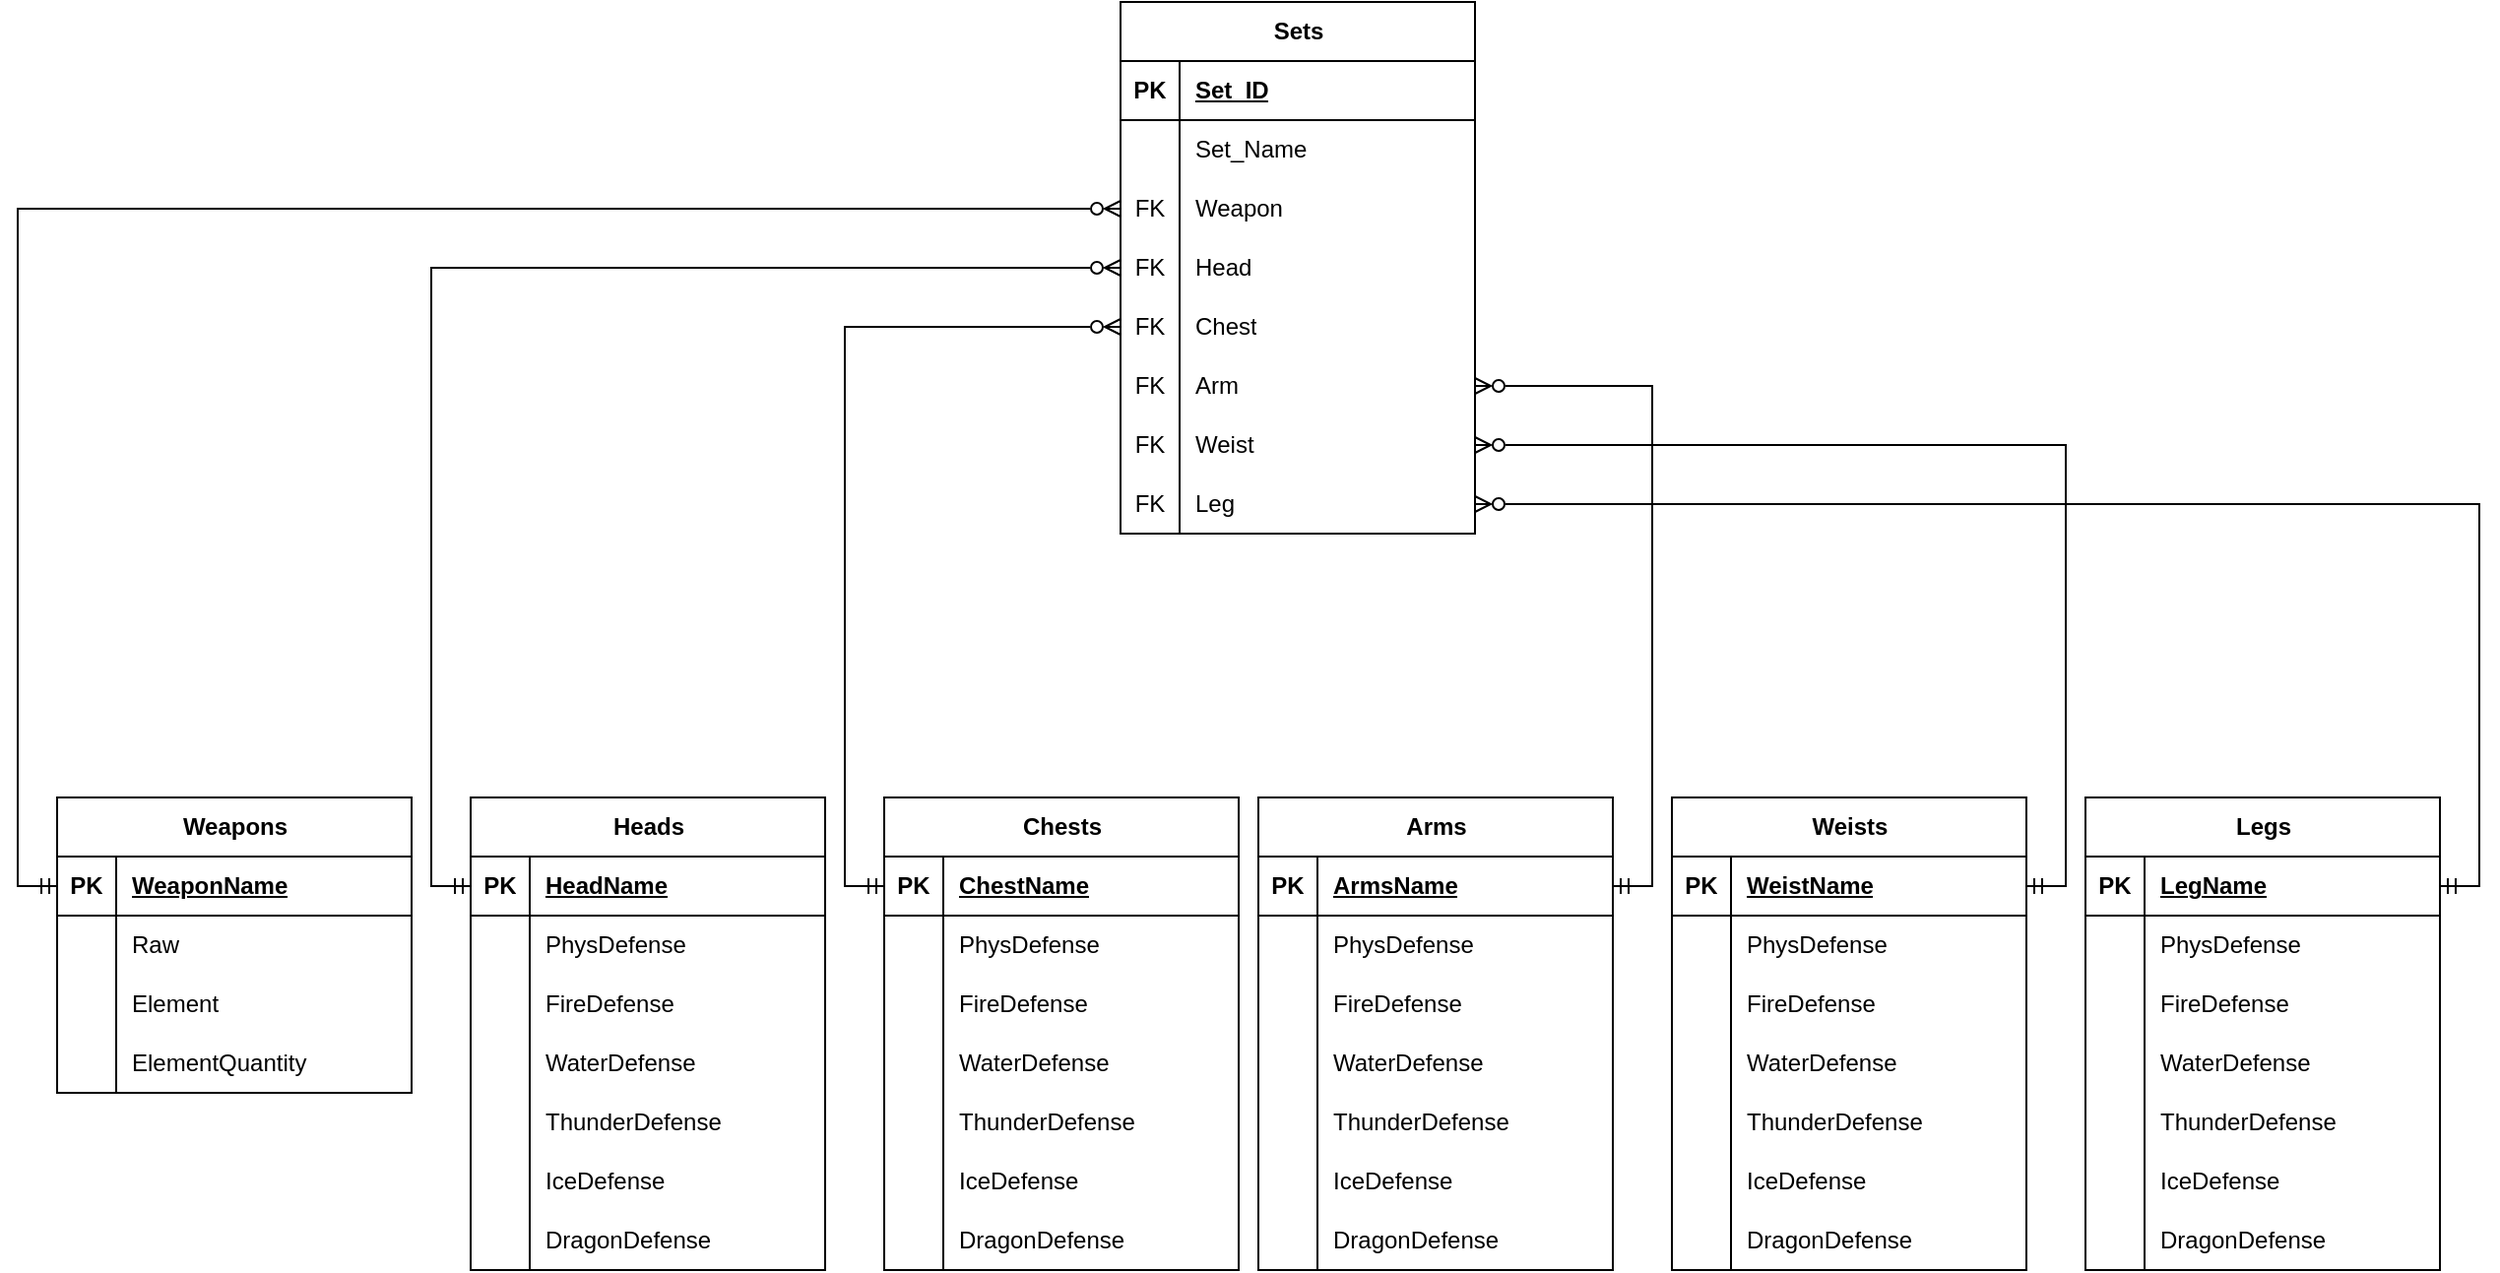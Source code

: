 <mxfile version="27.1.1">
  <diagram name="Página-1" id="Ag3w8g2IN0sWO4BhLz8_">
    <mxGraphModel dx="2328" dy="794" grid="1" gridSize="10" guides="1" tooltips="1" connect="1" arrows="1" fold="1" page="1" pageScale="1" pageWidth="827" pageHeight="1169" math="0" shadow="0">
      <root>
        <mxCell id="0" />
        <mxCell id="1" parent="0" />
        <mxCell id="yzvooOoJITdX7GZfItv4-18" value="&lt;div&gt;Sets&lt;/div&gt;" style="shape=table;startSize=30;container=1;collapsible=1;childLayout=tableLayout;fixedRows=1;rowLines=0;fontStyle=1;align=center;resizeLast=1;html=1;" parent="1" vertex="1">
          <mxGeometry x="-90" y="30" width="180" height="270" as="geometry">
            <mxRectangle x="-20" y="40" width="60" height="30" as="alternateBounds" />
          </mxGeometry>
        </mxCell>
        <mxCell id="yzvooOoJITdX7GZfItv4-19" value="" style="shape=tableRow;horizontal=0;startSize=0;swimlaneHead=0;swimlaneBody=0;fillColor=none;collapsible=0;dropTarget=0;points=[[0,0.5],[1,0.5]];portConstraint=eastwest;top=0;left=0;right=0;bottom=1;" parent="yzvooOoJITdX7GZfItv4-18" vertex="1">
          <mxGeometry y="30" width="180" height="30" as="geometry" />
        </mxCell>
        <mxCell id="yzvooOoJITdX7GZfItv4-20" value="PK" style="shape=partialRectangle;connectable=0;fillColor=none;top=0;left=0;bottom=0;right=0;fontStyle=1;overflow=hidden;whiteSpace=wrap;html=1;" parent="yzvooOoJITdX7GZfItv4-19" vertex="1">
          <mxGeometry width="30" height="30" as="geometry">
            <mxRectangle width="30" height="30" as="alternateBounds" />
          </mxGeometry>
        </mxCell>
        <mxCell id="yzvooOoJITdX7GZfItv4-21" value="Set_ID" style="shape=partialRectangle;connectable=0;fillColor=none;top=0;left=0;bottom=0;right=0;align=left;spacingLeft=6;fontStyle=5;overflow=hidden;whiteSpace=wrap;html=1;" parent="yzvooOoJITdX7GZfItv4-19" vertex="1">
          <mxGeometry x="30" width="150" height="30" as="geometry">
            <mxRectangle width="150" height="30" as="alternateBounds" />
          </mxGeometry>
        </mxCell>
        <mxCell id="yzvooOoJITdX7GZfItv4-22" value="" style="shape=tableRow;horizontal=0;startSize=0;swimlaneHead=0;swimlaneBody=0;fillColor=none;collapsible=0;dropTarget=0;points=[[0,0.5],[1,0.5]];portConstraint=eastwest;top=0;left=0;right=0;bottom=0;" parent="yzvooOoJITdX7GZfItv4-18" vertex="1">
          <mxGeometry y="60" width="180" height="30" as="geometry" />
        </mxCell>
        <mxCell id="yzvooOoJITdX7GZfItv4-23" value="" style="shape=partialRectangle;connectable=0;fillColor=none;top=0;left=0;bottom=0;right=0;editable=1;overflow=hidden;whiteSpace=wrap;html=1;" parent="yzvooOoJITdX7GZfItv4-22" vertex="1">
          <mxGeometry width="30" height="30" as="geometry">
            <mxRectangle width="30" height="30" as="alternateBounds" />
          </mxGeometry>
        </mxCell>
        <mxCell id="yzvooOoJITdX7GZfItv4-24" value="Set_Name" style="shape=partialRectangle;connectable=0;fillColor=none;top=0;left=0;bottom=0;right=0;align=left;spacingLeft=6;overflow=hidden;whiteSpace=wrap;html=1;" parent="yzvooOoJITdX7GZfItv4-22" vertex="1">
          <mxGeometry x="30" width="150" height="30" as="geometry">
            <mxRectangle width="150" height="30" as="alternateBounds" />
          </mxGeometry>
        </mxCell>
        <mxCell id="yzvooOoJITdX7GZfItv4-25" value="" style="shape=tableRow;horizontal=0;startSize=0;swimlaneHead=0;swimlaneBody=0;fillColor=none;collapsible=0;dropTarget=0;points=[[0,0.5],[1,0.5]];portConstraint=eastwest;top=0;left=0;right=0;bottom=0;" parent="yzvooOoJITdX7GZfItv4-18" vertex="1">
          <mxGeometry y="90" width="180" height="30" as="geometry" />
        </mxCell>
        <mxCell id="yzvooOoJITdX7GZfItv4-26" value="FK" style="shape=partialRectangle;connectable=0;fillColor=none;top=0;left=0;bottom=0;right=0;editable=1;overflow=hidden;whiteSpace=wrap;html=1;" parent="yzvooOoJITdX7GZfItv4-25" vertex="1">
          <mxGeometry width="30" height="30" as="geometry">
            <mxRectangle width="30" height="30" as="alternateBounds" />
          </mxGeometry>
        </mxCell>
        <mxCell id="yzvooOoJITdX7GZfItv4-27" value="Weapon" style="shape=partialRectangle;connectable=0;fillColor=none;top=0;left=0;bottom=0;right=0;align=left;spacingLeft=6;overflow=hidden;whiteSpace=wrap;html=1;" parent="yzvooOoJITdX7GZfItv4-25" vertex="1">
          <mxGeometry x="30" width="150" height="30" as="geometry">
            <mxRectangle width="150" height="30" as="alternateBounds" />
          </mxGeometry>
        </mxCell>
        <mxCell id="yzvooOoJITdX7GZfItv4-52" style="shape=tableRow;horizontal=0;startSize=0;swimlaneHead=0;swimlaneBody=0;fillColor=none;collapsible=0;dropTarget=0;points=[[0,0.5],[1,0.5]];portConstraint=eastwest;top=0;left=0;right=0;bottom=0;" parent="yzvooOoJITdX7GZfItv4-18" vertex="1">
          <mxGeometry y="120" width="180" height="30" as="geometry" />
        </mxCell>
        <mxCell id="yzvooOoJITdX7GZfItv4-53" value="FK" style="shape=partialRectangle;connectable=0;fillColor=none;top=0;left=0;bottom=0;right=0;editable=1;overflow=hidden;whiteSpace=wrap;html=1;" parent="yzvooOoJITdX7GZfItv4-52" vertex="1">
          <mxGeometry width="30" height="30" as="geometry">
            <mxRectangle width="30" height="30" as="alternateBounds" />
          </mxGeometry>
        </mxCell>
        <mxCell id="yzvooOoJITdX7GZfItv4-54" value="Head" style="shape=partialRectangle;connectable=0;fillColor=none;top=0;left=0;bottom=0;right=0;align=left;spacingLeft=6;overflow=hidden;whiteSpace=wrap;html=1;" parent="yzvooOoJITdX7GZfItv4-52" vertex="1">
          <mxGeometry x="30" width="150" height="30" as="geometry">
            <mxRectangle width="150" height="30" as="alternateBounds" />
          </mxGeometry>
        </mxCell>
        <mxCell id="yzvooOoJITdX7GZfItv4-49" style="shape=tableRow;horizontal=0;startSize=0;swimlaneHead=0;swimlaneBody=0;fillColor=none;collapsible=0;dropTarget=0;points=[[0,0.5],[1,0.5]];portConstraint=eastwest;top=0;left=0;right=0;bottom=0;" parent="yzvooOoJITdX7GZfItv4-18" vertex="1">
          <mxGeometry y="150" width="180" height="30" as="geometry" />
        </mxCell>
        <mxCell id="yzvooOoJITdX7GZfItv4-50" value="FK" style="shape=partialRectangle;connectable=0;fillColor=none;top=0;left=0;bottom=0;right=0;editable=1;overflow=hidden;whiteSpace=wrap;html=1;" parent="yzvooOoJITdX7GZfItv4-49" vertex="1">
          <mxGeometry width="30" height="30" as="geometry">
            <mxRectangle width="30" height="30" as="alternateBounds" />
          </mxGeometry>
        </mxCell>
        <mxCell id="yzvooOoJITdX7GZfItv4-51" value="Chest" style="shape=partialRectangle;connectable=0;fillColor=none;top=0;left=0;bottom=0;right=0;align=left;spacingLeft=6;overflow=hidden;whiteSpace=wrap;html=1;" parent="yzvooOoJITdX7GZfItv4-49" vertex="1">
          <mxGeometry x="30" width="150" height="30" as="geometry">
            <mxRectangle width="150" height="30" as="alternateBounds" />
          </mxGeometry>
        </mxCell>
        <mxCell id="yzvooOoJITdX7GZfItv4-46" style="shape=tableRow;horizontal=0;startSize=0;swimlaneHead=0;swimlaneBody=0;fillColor=none;collapsible=0;dropTarget=0;points=[[0,0.5],[1,0.5]];portConstraint=eastwest;top=0;left=0;right=0;bottom=0;" parent="yzvooOoJITdX7GZfItv4-18" vertex="1">
          <mxGeometry y="180" width="180" height="30" as="geometry" />
        </mxCell>
        <mxCell id="yzvooOoJITdX7GZfItv4-47" value="FK" style="shape=partialRectangle;connectable=0;fillColor=none;top=0;left=0;bottom=0;right=0;editable=1;overflow=hidden;whiteSpace=wrap;html=1;" parent="yzvooOoJITdX7GZfItv4-46" vertex="1">
          <mxGeometry width="30" height="30" as="geometry">
            <mxRectangle width="30" height="30" as="alternateBounds" />
          </mxGeometry>
        </mxCell>
        <mxCell id="yzvooOoJITdX7GZfItv4-48" value="Arm" style="shape=partialRectangle;connectable=0;fillColor=none;top=0;left=0;bottom=0;right=0;align=left;spacingLeft=6;overflow=hidden;whiteSpace=wrap;html=1;" parent="yzvooOoJITdX7GZfItv4-46" vertex="1">
          <mxGeometry x="30" width="150" height="30" as="geometry">
            <mxRectangle width="150" height="30" as="alternateBounds" />
          </mxGeometry>
        </mxCell>
        <mxCell id="yzvooOoJITdX7GZfItv4-43" style="shape=tableRow;horizontal=0;startSize=0;swimlaneHead=0;swimlaneBody=0;fillColor=none;collapsible=0;dropTarget=0;points=[[0,0.5],[1,0.5]];portConstraint=eastwest;top=0;left=0;right=0;bottom=0;" parent="yzvooOoJITdX7GZfItv4-18" vertex="1">
          <mxGeometry y="210" width="180" height="30" as="geometry" />
        </mxCell>
        <mxCell id="yzvooOoJITdX7GZfItv4-44" value="FK" style="shape=partialRectangle;connectable=0;fillColor=none;top=0;left=0;bottom=0;right=0;editable=1;overflow=hidden;whiteSpace=wrap;html=1;" parent="yzvooOoJITdX7GZfItv4-43" vertex="1">
          <mxGeometry width="30" height="30" as="geometry">
            <mxRectangle width="30" height="30" as="alternateBounds" />
          </mxGeometry>
        </mxCell>
        <mxCell id="yzvooOoJITdX7GZfItv4-45" value="Weist" style="shape=partialRectangle;connectable=0;fillColor=none;top=0;left=0;bottom=0;right=0;align=left;spacingLeft=6;overflow=hidden;whiteSpace=wrap;html=1;" parent="yzvooOoJITdX7GZfItv4-43" vertex="1">
          <mxGeometry x="30" width="150" height="30" as="geometry">
            <mxRectangle width="150" height="30" as="alternateBounds" />
          </mxGeometry>
        </mxCell>
        <mxCell id="yzvooOoJITdX7GZfItv4-28" value="" style="shape=tableRow;horizontal=0;startSize=0;swimlaneHead=0;swimlaneBody=0;fillColor=none;collapsible=0;dropTarget=0;points=[[0,0.5],[1,0.5]];portConstraint=eastwest;top=0;left=0;right=0;bottom=0;" parent="yzvooOoJITdX7GZfItv4-18" vertex="1">
          <mxGeometry y="240" width="180" height="30" as="geometry" />
        </mxCell>
        <mxCell id="yzvooOoJITdX7GZfItv4-29" value="FK" style="shape=partialRectangle;connectable=0;fillColor=none;top=0;left=0;bottom=0;right=0;editable=1;overflow=hidden;whiteSpace=wrap;html=1;" parent="yzvooOoJITdX7GZfItv4-28" vertex="1">
          <mxGeometry width="30" height="30" as="geometry">
            <mxRectangle width="30" height="30" as="alternateBounds" />
          </mxGeometry>
        </mxCell>
        <mxCell id="yzvooOoJITdX7GZfItv4-30" value="Leg" style="shape=partialRectangle;connectable=0;fillColor=none;top=0;left=0;bottom=0;right=0;align=left;spacingLeft=6;overflow=hidden;whiteSpace=wrap;html=1;" parent="yzvooOoJITdX7GZfItv4-28" vertex="1">
          <mxGeometry x="30" width="150" height="30" as="geometry">
            <mxRectangle width="150" height="30" as="alternateBounds" />
          </mxGeometry>
        </mxCell>
        <mxCell id="yzvooOoJITdX7GZfItv4-76" value="Weapons" style="shape=table;startSize=30;container=1;collapsible=1;childLayout=tableLayout;fixedRows=1;rowLines=0;fontStyle=1;align=center;resizeLast=1;html=1;" parent="1" vertex="1">
          <mxGeometry x="-630" y="434" width="180" height="150" as="geometry" />
        </mxCell>
        <mxCell id="yzvooOoJITdX7GZfItv4-77" value="" style="shape=tableRow;horizontal=0;startSize=0;swimlaneHead=0;swimlaneBody=0;fillColor=none;collapsible=0;dropTarget=0;points=[[0,0.5],[1,0.5]];portConstraint=eastwest;top=0;left=0;right=0;bottom=1;" parent="yzvooOoJITdX7GZfItv4-76" vertex="1">
          <mxGeometry y="30" width="180" height="30" as="geometry" />
        </mxCell>
        <mxCell id="yzvooOoJITdX7GZfItv4-78" value="PK" style="shape=partialRectangle;connectable=0;fillColor=none;top=0;left=0;bottom=0;right=0;fontStyle=1;overflow=hidden;whiteSpace=wrap;html=1;" parent="yzvooOoJITdX7GZfItv4-77" vertex="1">
          <mxGeometry width="30" height="30" as="geometry">
            <mxRectangle width="30" height="30" as="alternateBounds" />
          </mxGeometry>
        </mxCell>
        <mxCell id="yzvooOoJITdX7GZfItv4-79" value="WeaponName" style="shape=partialRectangle;connectable=0;fillColor=none;top=0;left=0;bottom=0;right=0;align=left;spacingLeft=6;fontStyle=5;overflow=hidden;whiteSpace=wrap;html=1;" parent="yzvooOoJITdX7GZfItv4-77" vertex="1">
          <mxGeometry x="30" width="150" height="30" as="geometry">
            <mxRectangle width="150" height="30" as="alternateBounds" />
          </mxGeometry>
        </mxCell>
        <mxCell id="yzvooOoJITdX7GZfItv4-80" value="" style="shape=tableRow;horizontal=0;startSize=0;swimlaneHead=0;swimlaneBody=0;fillColor=none;collapsible=0;dropTarget=0;points=[[0,0.5],[1,0.5]];portConstraint=eastwest;top=0;left=0;right=0;bottom=0;" parent="yzvooOoJITdX7GZfItv4-76" vertex="1">
          <mxGeometry y="60" width="180" height="30" as="geometry" />
        </mxCell>
        <mxCell id="yzvooOoJITdX7GZfItv4-81" value="" style="shape=partialRectangle;connectable=0;fillColor=none;top=0;left=0;bottom=0;right=0;editable=1;overflow=hidden;whiteSpace=wrap;html=1;" parent="yzvooOoJITdX7GZfItv4-80" vertex="1">
          <mxGeometry width="30" height="30" as="geometry">
            <mxRectangle width="30" height="30" as="alternateBounds" />
          </mxGeometry>
        </mxCell>
        <mxCell id="yzvooOoJITdX7GZfItv4-82" value="Raw" style="shape=partialRectangle;connectable=0;fillColor=none;top=0;left=0;bottom=0;right=0;align=left;spacingLeft=6;overflow=hidden;whiteSpace=wrap;html=1;" parent="yzvooOoJITdX7GZfItv4-80" vertex="1">
          <mxGeometry x="30" width="150" height="30" as="geometry">
            <mxRectangle width="150" height="30" as="alternateBounds" />
          </mxGeometry>
        </mxCell>
        <mxCell id="yzvooOoJITdX7GZfItv4-89" value="" style="shape=tableRow;horizontal=0;startSize=0;swimlaneHead=0;swimlaneBody=0;fillColor=none;collapsible=0;dropTarget=0;points=[[0,0.5],[1,0.5]];portConstraint=eastwest;top=0;left=0;right=0;bottom=0;" parent="yzvooOoJITdX7GZfItv4-76" vertex="1">
          <mxGeometry y="90" width="180" height="30" as="geometry" />
        </mxCell>
        <mxCell id="yzvooOoJITdX7GZfItv4-90" value="" style="shape=partialRectangle;connectable=0;fillColor=none;top=0;left=0;bottom=0;right=0;editable=1;overflow=hidden;whiteSpace=wrap;html=1;" parent="yzvooOoJITdX7GZfItv4-89" vertex="1">
          <mxGeometry width="30" height="30" as="geometry">
            <mxRectangle width="30" height="30" as="alternateBounds" />
          </mxGeometry>
        </mxCell>
        <mxCell id="yzvooOoJITdX7GZfItv4-91" value="Element" style="shape=partialRectangle;connectable=0;fillColor=none;top=0;left=0;bottom=0;right=0;align=left;spacingLeft=6;overflow=hidden;whiteSpace=wrap;html=1;" parent="yzvooOoJITdX7GZfItv4-89" vertex="1">
          <mxGeometry x="30" width="150" height="30" as="geometry">
            <mxRectangle width="150" height="30" as="alternateBounds" />
          </mxGeometry>
        </mxCell>
        <mxCell id="yzvooOoJITdX7GZfItv4-92" value="" style="shape=tableRow;horizontal=0;startSize=0;swimlaneHead=0;swimlaneBody=0;fillColor=none;collapsible=0;dropTarget=0;points=[[0,0.5],[1,0.5]];portConstraint=eastwest;top=0;left=0;right=0;bottom=0;" parent="yzvooOoJITdX7GZfItv4-76" vertex="1">
          <mxGeometry y="120" width="180" height="30" as="geometry" />
        </mxCell>
        <mxCell id="yzvooOoJITdX7GZfItv4-93" value="" style="shape=partialRectangle;connectable=0;fillColor=none;top=0;left=0;bottom=0;right=0;editable=1;overflow=hidden;whiteSpace=wrap;html=1;" parent="yzvooOoJITdX7GZfItv4-92" vertex="1">
          <mxGeometry width="30" height="30" as="geometry">
            <mxRectangle width="30" height="30" as="alternateBounds" />
          </mxGeometry>
        </mxCell>
        <mxCell id="yzvooOoJITdX7GZfItv4-94" value="ElementQuantity" style="shape=partialRectangle;connectable=0;fillColor=none;top=0;left=0;bottom=0;right=0;align=left;spacingLeft=6;overflow=hidden;whiteSpace=wrap;html=1;" parent="yzvooOoJITdX7GZfItv4-92" vertex="1">
          <mxGeometry x="30" width="150" height="30" as="geometry">
            <mxRectangle width="150" height="30" as="alternateBounds" />
          </mxGeometry>
        </mxCell>
        <mxCell id="yseEU6CbYZc2UlqOrY0w-1" value="Heads" style="shape=table;startSize=30;container=1;collapsible=1;childLayout=tableLayout;fixedRows=1;rowLines=0;fontStyle=1;align=center;resizeLast=1;html=1;" vertex="1" parent="1">
          <mxGeometry x="-420" y="434" width="180" height="240" as="geometry">
            <mxRectangle x="-20" y="40" width="60" height="30" as="alternateBounds" />
          </mxGeometry>
        </mxCell>
        <mxCell id="yseEU6CbYZc2UlqOrY0w-2" value="" style="shape=tableRow;horizontal=0;startSize=0;swimlaneHead=0;swimlaneBody=0;fillColor=none;collapsible=0;dropTarget=0;points=[[0,0.5],[1,0.5]];portConstraint=eastwest;top=0;left=0;right=0;bottom=1;" vertex="1" parent="yseEU6CbYZc2UlqOrY0w-1">
          <mxGeometry y="30" width="180" height="30" as="geometry" />
        </mxCell>
        <mxCell id="yseEU6CbYZc2UlqOrY0w-3" value="PK" style="shape=partialRectangle;connectable=0;fillColor=none;top=0;left=0;bottom=0;right=0;fontStyle=1;overflow=hidden;whiteSpace=wrap;html=1;" vertex="1" parent="yseEU6CbYZc2UlqOrY0w-2">
          <mxGeometry width="30" height="30" as="geometry">
            <mxRectangle width="30" height="30" as="alternateBounds" />
          </mxGeometry>
        </mxCell>
        <mxCell id="yseEU6CbYZc2UlqOrY0w-4" value="HeadName" style="shape=partialRectangle;connectable=0;fillColor=none;top=0;left=0;bottom=0;right=0;align=left;spacingLeft=6;fontStyle=5;overflow=hidden;whiteSpace=wrap;html=1;" vertex="1" parent="yseEU6CbYZc2UlqOrY0w-2">
          <mxGeometry x="30" width="150" height="30" as="geometry">
            <mxRectangle width="150" height="30" as="alternateBounds" />
          </mxGeometry>
        </mxCell>
        <mxCell id="yseEU6CbYZc2UlqOrY0w-5" value="" style="shape=tableRow;horizontal=0;startSize=0;swimlaneHead=0;swimlaneBody=0;fillColor=none;collapsible=0;dropTarget=0;points=[[0,0.5],[1,0.5]];portConstraint=eastwest;top=0;left=0;right=0;bottom=0;" vertex="1" parent="yseEU6CbYZc2UlqOrY0w-1">
          <mxGeometry y="60" width="180" height="30" as="geometry" />
        </mxCell>
        <mxCell id="yseEU6CbYZc2UlqOrY0w-6" value="" style="shape=partialRectangle;connectable=0;fillColor=none;top=0;left=0;bottom=0;right=0;editable=1;overflow=hidden;whiteSpace=wrap;html=1;" vertex="1" parent="yseEU6CbYZc2UlqOrY0w-5">
          <mxGeometry width="30" height="30" as="geometry">
            <mxRectangle width="30" height="30" as="alternateBounds" />
          </mxGeometry>
        </mxCell>
        <mxCell id="yseEU6CbYZc2UlqOrY0w-7" value="PhysDefense" style="shape=partialRectangle;connectable=0;fillColor=none;top=0;left=0;bottom=0;right=0;align=left;spacingLeft=6;overflow=hidden;whiteSpace=wrap;html=1;" vertex="1" parent="yseEU6CbYZc2UlqOrY0w-5">
          <mxGeometry x="30" width="150" height="30" as="geometry">
            <mxRectangle width="150" height="30" as="alternateBounds" />
          </mxGeometry>
        </mxCell>
        <mxCell id="yseEU6CbYZc2UlqOrY0w-8" value="" style="shape=tableRow;horizontal=0;startSize=0;swimlaneHead=0;swimlaneBody=0;fillColor=none;collapsible=0;dropTarget=0;points=[[0,0.5],[1,0.5]];portConstraint=eastwest;top=0;left=0;right=0;bottom=0;" vertex="1" parent="yseEU6CbYZc2UlqOrY0w-1">
          <mxGeometry y="90" width="180" height="30" as="geometry" />
        </mxCell>
        <mxCell id="yseEU6CbYZc2UlqOrY0w-9" value="" style="shape=partialRectangle;connectable=0;fillColor=none;top=0;left=0;bottom=0;right=0;editable=1;overflow=hidden;whiteSpace=wrap;html=1;" vertex="1" parent="yseEU6CbYZc2UlqOrY0w-8">
          <mxGeometry width="30" height="30" as="geometry">
            <mxRectangle width="30" height="30" as="alternateBounds" />
          </mxGeometry>
        </mxCell>
        <mxCell id="yseEU6CbYZc2UlqOrY0w-10" value="FireDefense" style="shape=partialRectangle;connectable=0;fillColor=none;top=0;left=0;bottom=0;right=0;align=left;spacingLeft=6;overflow=hidden;whiteSpace=wrap;html=1;" vertex="1" parent="yseEU6CbYZc2UlqOrY0w-8">
          <mxGeometry x="30" width="150" height="30" as="geometry">
            <mxRectangle width="150" height="30" as="alternateBounds" />
          </mxGeometry>
        </mxCell>
        <mxCell id="yseEU6CbYZc2UlqOrY0w-11" style="shape=tableRow;horizontal=0;startSize=0;swimlaneHead=0;swimlaneBody=0;fillColor=none;collapsible=0;dropTarget=0;points=[[0,0.5],[1,0.5]];portConstraint=eastwest;top=0;left=0;right=0;bottom=0;" vertex="1" parent="yseEU6CbYZc2UlqOrY0w-1">
          <mxGeometry y="120" width="180" height="30" as="geometry" />
        </mxCell>
        <mxCell id="yseEU6CbYZc2UlqOrY0w-12" style="shape=partialRectangle;connectable=0;fillColor=none;top=0;left=0;bottom=0;right=0;editable=1;overflow=hidden;whiteSpace=wrap;html=1;" vertex="1" parent="yseEU6CbYZc2UlqOrY0w-11">
          <mxGeometry width="30" height="30" as="geometry">
            <mxRectangle width="30" height="30" as="alternateBounds" />
          </mxGeometry>
        </mxCell>
        <mxCell id="yseEU6CbYZc2UlqOrY0w-13" value="&lt;div&gt;WaterDefense&lt;/div&gt;" style="shape=partialRectangle;connectable=0;fillColor=none;top=0;left=0;bottom=0;right=0;align=left;spacingLeft=6;overflow=hidden;whiteSpace=wrap;html=1;" vertex="1" parent="yseEU6CbYZc2UlqOrY0w-11">
          <mxGeometry x="30" width="150" height="30" as="geometry">
            <mxRectangle width="150" height="30" as="alternateBounds" />
          </mxGeometry>
        </mxCell>
        <mxCell id="yseEU6CbYZc2UlqOrY0w-14" style="shape=tableRow;horizontal=0;startSize=0;swimlaneHead=0;swimlaneBody=0;fillColor=none;collapsible=0;dropTarget=0;points=[[0,0.5],[1,0.5]];portConstraint=eastwest;top=0;left=0;right=0;bottom=0;" vertex="1" parent="yseEU6CbYZc2UlqOrY0w-1">
          <mxGeometry y="150" width="180" height="30" as="geometry" />
        </mxCell>
        <mxCell id="yseEU6CbYZc2UlqOrY0w-15" style="shape=partialRectangle;connectable=0;fillColor=none;top=0;left=0;bottom=0;right=0;editable=1;overflow=hidden;whiteSpace=wrap;html=1;" vertex="1" parent="yseEU6CbYZc2UlqOrY0w-14">
          <mxGeometry width="30" height="30" as="geometry">
            <mxRectangle width="30" height="30" as="alternateBounds" />
          </mxGeometry>
        </mxCell>
        <mxCell id="yseEU6CbYZc2UlqOrY0w-16" value="ThunderDefense" style="shape=partialRectangle;connectable=0;fillColor=none;top=0;left=0;bottom=0;right=0;align=left;spacingLeft=6;overflow=hidden;whiteSpace=wrap;html=1;" vertex="1" parent="yseEU6CbYZc2UlqOrY0w-14">
          <mxGeometry x="30" width="150" height="30" as="geometry">
            <mxRectangle width="150" height="30" as="alternateBounds" />
          </mxGeometry>
        </mxCell>
        <mxCell id="yseEU6CbYZc2UlqOrY0w-17" style="shape=tableRow;horizontal=0;startSize=0;swimlaneHead=0;swimlaneBody=0;fillColor=none;collapsible=0;dropTarget=0;points=[[0,0.5],[1,0.5]];portConstraint=eastwest;top=0;left=0;right=0;bottom=0;" vertex="1" parent="yseEU6CbYZc2UlqOrY0w-1">
          <mxGeometry y="180" width="180" height="30" as="geometry" />
        </mxCell>
        <mxCell id="yseEU6CbYZc2UlqOrY0w-18" style="shape=partialRectangle;connectable=0;fillColor=none;top=0;left=0;bottom=0;right=0;editable=1;overflow=hidden;whiteSpace=wrap;html=1;" vertex="1" parent="yseEU6CbYZc2UlqOrY0w-17">
          <mxGeometry width="30" height="30" as="geometry">
            <mxRectangle width="30" height="30" as="alternateBounds" />
          </mxGeometry>
        </mxCell>
        <mxCell id="yseEU6CbYZc2UlqOrY0w-19" value="IceDefense" style="shape=partialRectangle;connectable=0;fillColor=none;top=0;left=0;bottom=0;right=0;align=left;spacingLeft=6;overflow=hidden;whiteSpace=wrap;html=1;" vertex="1" parent="yseEU6CbYZc2UlqOrY0w-17">
          <mxGeometry x="30" width="150" height="30" as="geometry">
            <mxRectangle width="150" height="30" as="alternateBounds" />
          </mxGeometry>
        </mxCell>
        <mxCell id="yseEU6CbYZc2UlqOrY0w-20" style="shape=tableRow;horizontal=0;startSize=0;swimlaneHead=0;swimlaneBody=0;fillColor=none;collapsible=0;dropTarget=0;points=[[0,0.5],[1,0.5]];portConstraint=eastwest;top=0;left=0;right=0;bottom=0;" vertex="1" parent="yseEU6CbYZc2UlqOrY0w-1">
          <mxGeometry y="210" width="180" height="30" as="geometry" />
        </mxCell>
        <mxCell id="yseEU6CbYZc2UlqOrY0w-21" style="shape=partialRectangle;connectable=0;fillColor=none;top=0;left=0;bottom=0;right=0;editable=1;overflow=hidden;whiteSpace=wrap;html=1;" vertex="1" parent="yseEU6CbYZc2UlqOrY0w-20">
          <mxGeometry width="30" height="30" as="geometry">
            <mxRectangle width="30" height="30" as="alternateBounds" />
          </mxGeometry>
        </mxCell>
        <mxCell id="yseEU6CbYZc2UlqOrY0w-22" value="DragonDefense" style="shape=partialRectangle;connectable=0;fillColor=none;top=0;left=0;bottom=0;right=0;align=left;spacingLeft=6;overflow=hidden;whiteSpace=wrap;html=1;" vertex="1" parent="yseEU6CbYZc2UlqOrY0w-20">
          <mxGeometry x="30" width="150" height="30" as="geometry">
            <mxRectangle width="150" height="30" as="alternateBounds" />
          </mxGeometry>
        </mxCell>
        <mxCell id="yseEU6CbYZc2UlqOrY0w-27" value="Chests" style="shape=table;startSize=30;container=1;collapsible=1;childLayout=tableLayout;fixedRows=1;rowLines=0;fontStyle=1;align=center;resizeLast=1;html=1;" vertex="1" parent="1">
          <mxGeometry x="-210" y="434" width="180" height="240" as="geometry">
            <mxRectangle x="-20" y="40" width="60" height="30" as="alternateBounds" />
          </mxGeometry>
        </mxCell>
        <mxCell id="yseEU6CbYZc2UlqOrY0w-28" value="" style="shape=tableRow;horizontal=0;startSize=0;swimlaneHead=0;swimlaneBody=0;fillColor=none;collapsible=0;dropTarget=0;points=[[0,0.5],[1,0.5]];portConstraint=eastwest;top=0;left=0;right=0;bottom=1;" vertex="1" parent="yseEU6CbYZc2UlqOrY0w-27">
          <mxGeometry y="30" width="180" height="30" as="geometry" />
        </mxCell>
        <mxCell id="yseEU6CbYZc2UlqOrY0w-29" value="PK" style="shape=partialRectangle;connectable=0;fillColor=none;top=0;left=0;bottom=0;right=0;fontStyle=1;overflow=hidden;whiteSpace=wrap;html=1;" vertex="1" parent="yseEU6CbYZc2UlqOrY0w-28">
          <mxGeometry width="30" height="30" as="geometry">
            <mxRectangle width="30" height="30" as="alternateBounds" />
          </mxGeometry>
        </mxCell>
        <mxCell id="yseEU6CbYZc2UlqOrY0w-30" value="ChestName" style="shape=partialRectangle;connectable=0;fillColor=none;top=0;left=0;bottom=0;right=0;align=left;spacingLeft=6;fontStyle=5;overflow=hidden;whiteSpace=wrap;html=1;" vertex="1" parent="yseEU6CbYZc2UlqOrY0w-28">
          <mxGeometry x="30" width="150" height="30" as="geometry">
            <mxRectangle width="150" height="30" as="alternateBounds" />
          </mxGeometry>
        </mxCell>
        <mxCell id="yseEU6CbYZc2UlqOrY0w-31" value="" style="shape=tableRow;horizontal=0;startSize=0;swimlaneHead=0;swimlaneBody=0;fillColor=none;collapsible=0;dropTarget=0;points=[[0,0.5],[1,0.5]];portConstraint=eastwest;top=0;left=0;right=0;bottom=0;" vertex="1" parent="yseEU6CbYZc2UlqOrY0w-27">
          <mxGeometry y="60" width="180" height="30" as="geometry" />
        </mxCell>
        <mxCell id="yseEU6CbYZc2UlqOrY0w-32" value="" style="shape=partialRectangle;connectable=0;fillColor=none;top=0;left=0;bottom=0;right=0;editable=1;overflow=hidden;whiteSpace=wrap;html=1;" vertex="1" parent="yseEU6CbYZc2UlqOrY0w-31">
          <mxGeometry width="30" height="30" as="geometry">
            <mxRectangle width="30" height="30" as="alternateBounds" />
          </mxGeometry>
        </mxCell>
        <mxCell id="yseEU6CbYZc2UlqOrY0w-33" value="PhysDefense" style="shape=partialRectangle;connectable=0;fillColor=none;top=0;left=0;bottom=0;right=0;align=left;spacingLeft=6;overflow=hidden;whiteSpace=wrap;html=1;" vertex="1" parent="yseEU6CbYZc2UlqOrY0w-31">
          <mxGeometry x="30" width="150" height="30" as="geometry">
            <mxRectangle width="150" height="30" as="alternateBounds" />
          </mxGeometry>
        </mxCell>
        <mxCell id="yseEU6CbYZc2UlqOrY0w-34" value="" style="shape=tableRow;horizontal=0;startSize=0;swimlaneHead=0;swimlaneBody=0;fillColor=none;collapsible=0;dropTarget=0;points=[[0,0.5],[1,0.5]];portConstraint=eastwest;top=0;left=0;right=0;bottom=0;" vertex="1" parent="yseEU6CbYZc2UlqOrY0w-27">
          <mxGeometry y="90" width="180" height="30" as="geometry" />
        </mxCell>
        <mxCell id="yseEU6CbYZc2UlqOrY0w-35" value="" style="shape=partialRectangle;connectable=0;fillColor=none;top=0;left=0;bottom=0;right=0;editable=1;overflow=hidden;whiteSpace=wrap;html=1;" vertex="1" parent="yseEU6CbYZc2UlqOrY0w-34">
          <mxGeometry width="30" height="30" as="geometry">
            <mxRectangle width="30" height="30" as="alternateBounds" />
          </mxGeometry>
        </mxCell>
        <mxCell id="yseEU6CbYZc2UlqOrY0w-36" value="FireDefense" style="shape=partialRectangle;connectable=0;fillColor=none;top=0;left=0;bottom=0;right=0;align=left;spacingLeft=6;overflow=hidden;whiteSpace=wrap;html=1;" vertex="1" parent="yseEU6CbYZc2UlqOrY0w-34">
          <mxGeometry x="30" width="150" height="30" as="geometry">
            <mxRectangle width="150" height="30" as="alternateBounds" />
          </mxGeometry>
        </mxCell>
        <mxCell id="yseEU6CbYZc2UlqOrY0w-37" style="shape=tableRow;horizontal=0;startSize=0;swimlaneHead=0;swimlaneBody=0;fillColor=none;collapsible=0;dropTarget=0;points=[[0,0.5],[1,0.5]];portConstraint=eastwest;top=0;left=0;right=0;bottom=0;" vertex="1" parent="yseEU6CbYZc2UlqOrY0w-27">
          <mxGeometry y="120" width="180" height="30" as="geometry" />
        </mxCell>
        <mxCell id="yseEU6CbYZc2UlqOrY0w-38" style="shape=partialRectangle;connectable=0;fillColor=none;top=0;left=0;bottom=0;right=0;editable=1;overflow=hidden;whiteSpace=wrap;html=1;" vertex="1" parent="yseEU6CbYZc2UlqOrY0w-37">
          <mxGeometry width="30" height="30" as="geometry">
            <mxRectangle width="30" height="30" as="alternateBounds" />
          </mxGeometry>
        </mxCell>
        <mxCell id="yseEU6CbYZc2UlqOrY0w-39" value="&lt;div&gt;WaterDefense&lt;/div&gt;" style="shape=partialRectangle;connectable=0;fillColor=none;top=0;left=0;bottom=0;right=0;align=left;spacingLeft=6;overflow=hidden;whiteSpace=wrap;html=1;" vertex="1" parent="yseEU6CbYZc2UlqOrY0w-37">
          <mxGeometry x="30" width="150" height="30" as="geometry">
            <mxRectangle width="150" height="30" as="alternateBounds" />
          </mxGeometry>
        </mxCell>
        <mxCell id="yseEU6CbYZc2UlqOrY0w-40" style="shape=tableRow;horizontal=0;startSize=0;swimlaneHead=0;swimlaneBody=0;fillColor=none;collapsible=0;dropTarget=0;points=[[0,0.5],[1,0.5]];portConstraint=eastwest;top=0;left=0;right=0;bottom=0;" vertex="1" parent="yseEU6CbYZc2UlqOrY0w-27">
          <mxGeometry y="150" width="180" height="30" as="geometry" />
        </mxCell>
        <mxCell id="yseEU6CbYZc2UlqOrY0w-41" style="shape=partialRectangle;connectable=0;fillColor=none;top=0;left=0;bottom=0;right=0;editable=1;overflow=hidden;whiteSpace=wrap;html=1;" vertex="1" parent="yseEU6CbYZc2UlqOrY0w-40">
          <mxGeometry width="30" height="30" as="geometry">
            <mxRectangle width="30" height="30" as="alternateBounds" />
          </mxGeometry>
        </mxCell>
        <mxCell id="yseEU6CbYZc2UlqOrY0w-42" value="ThunderDefense" style="shape=partialRectangle;connectable=0;fillColor=none;top=0;left=0;bottom=0;right=0;align=left;spacingLeft=6;overflow=hidden;whiteSpace=wrap;html=1;" vertex="1" parent="yseEU6CbYZc2UlqOrY0w-40">
          <mxGeometry x="30" width="150" height="30" as="geometry">
            <mxRectangle width="150" height="30" as="alternateBounds" />
          </mxGeometry>
        </mxCell>
        <mxCell id="yseEU6CbYZc2UlqOrY0w-43" style="shape=tableRow;horizontal=0;startSize=0;swimlaneHead=0;swimlaneBody=0;fillColor=none;collapsible=0;dropTarget=0;points=[[0,0.5],[1,0.5]];portConstraint=eastwest;top=0;left=0;right=0;bottom=0;" vertex="1" parent="yseEU6CbYZc2UlqOrY0w-27">
          <mxGeometry y="180" width="180" height="30" as="geometry" />
        </mxCell>
        <mxCell id="yseEU6CbYZc2UlqOrY0w-44" style="shape=partialRectangle;connectable=0;fillColor=none;top=0;left=0;bottom=0;right=0;editable=1;overflow=hidden;whiteSpace=wrap;html=1;" vertex="1" parent="yseEU6CbYZc2UlqOrY0w-43">
          <mxGeometry width="30" height="30" as="geometry">
            <mxRectangle width="30" height="30" as="alternateBounds" />
          </mxGeometry>
        </mxCell>
        <mxCell id="yseEU6CbYZc2UlqOrY0w-45" value="IceDefense" style="shape=partialRectangle;connectable=0;fillColor=none;top=0;left=0;bottom=0;right=0;align=left;spacingLeft=6;overflow=hidden;whiteSpace=wrap;html=1;" vertex="1" parent="yseEU6CbYZc2UlqOrY0w-43">
          <mxGeometry x="30" width="150" height="30" as="geometry">
            <mxRectangle width="150" height="30" as="alternateBounds" />
          </mxGeometry>
        </mxCell>
        <mxCell id="yseEU6CbYZc2UlqOrY0w-46" style="shape=tableRow;horizontal=0;startSize=0;swimlaneHead=0;swimlaneBody=0;fillColor=none;collapsible=0;dropTarget=0;points=[[0,0.5],[1,0.5]];portConstraint=eastwest;top=0;left=0;right=0;bottom=0;" vertex="1" parent="yseEU6CbYZc2UlqOrY0w-27">
          <mxGeometry y="210" width="180" height="30" as="geometry" />
        </mxCell>
        <mxCell id="yseEU6CbYZc2UlqOrY0w-47" style="shape=partialRectangle;connectable=0;fillColor=none;top=0;left=0;bottom=0;right=0;editable=1;overflow=hidden;whiteSpace=wrap;html=1;" vertex="1" parent="yseEU6CbYZc2UlqOrY0w-46">
          <mxGeometry width="30" height="30" as="geometry">
            <mxRectangle width="30" height="30" as="alternateBounds" />
          </mxGeometry>
        </mxCell>
        <mxCell id="yseEU6CbYZc2UlqOrY0w-48" value="DragonDefense" style="shape=partialRectangle;connectable=0;fillColor=none;top=0;left=0;bottom=0;right=0;align=left;spacingLeft=6;overflow=hidden;whiteSpace=wrap;html=1;" vertex="1" parent="yseEU6CbYZc2UlqOrY0w-46">
          <mxGeometry x="30" width="150" height="30" as="geometry">
            <mxRectangle width="150" height="30" as="alternateBounds" />
          </mxGeometry>
        </mxCell>
        <mxCell id="yseEU6CbYZc2UlqOrY0w-49" value="Weists" style="shape=table;startSize=30;container=1;collapsible=1;childLayout=tableLayout;fixedRows=1;rowLines=0;fontStyle=1;align=center;resizeLast=1;html=1;" vertex="1" parent="1">
          <mxGeometry x="190" y="434" width="180" height="240" as="geometry">
            <mxRectangle x="-20" y="40" width="60" height="30" as="alternateBounds" />
          </mxGeometry>
        </mxCell>
        <mxCell id="yseEU6CbYZc2UlqOrY0w-50" value="" style="shape=tableRow;horizontal=0;startSize=0;swimlaneHead=0;swimlaneBody=0;fillColor=none;collapsible=0;dropTarget=0;points=[[0,0.5],[1,0.5]];portConstraint=eastwest;top=0;left=0;right=0;bottom=1;" vertex="1" parent="yseEU6CbYZc2UlqOrY0w-49">
          <mxGeometry y="30" width="180" height="30" as="geometry" />
        </mxCell>
        <mxCell id="yseEU6CbYZc2UlqOrY0w-51" value="PK" style="shape=partialRectangle;connectable=0;fillColor=none;top=0;left=0;bottom=0;right=0;fontStyle=1;overflow=hidden;whiteSpace=wrap;html=1;" vertex="1" parent="yseEU6CbYZc2UlqOrY0w-50">
          <mxGeometry width="30" height="30" as="geometry">
            <mxRectangle width="30" height="30" as="alternateBounds" />
          </mxGeometry>
        </mxCell>
        <mxCell id="yseEU6CbYZc2UlqOrY0w-52" value="WeistName" style="shape=partialRectangle;connectable=0;fillColor=none;top=0;left=0;bottom=0;right=0;align=left;spacingLeft=6;fontStyle=5;overflow=hidden;whiteSpace=wrap;html=1;" vertex="1" parent="yseEU6CbYZc2UlqOrY0w-50">
          <mxGeometry x="30" width="150" height="30" as="geometry">
            <mxRectangle width="150" height="30" as="alternateBounds" />
          </mxGeometry>
        </mxCell>
        <mxCell id="yseEU6CbYZc2UlqOrY0w-53" value="" style="shape=tableRow;horizontal=0;startSize=0;swimlaneHead=0;swimlaneBody=0;fillColor=none;collapsible=0;dropTarget=0;points=[[0,0.5],[1,0.5]];portConstraint=eastwest;top=0;left=0;right=0;bottom=0;" vertex="1" parent="yseEU6CbYZc2UlqOrY0w-49">
          <mxGeometry y="60" width="180" height="30" as="geometry" />
        </mxCell>
        <mxCell id="yseEU6CbYZc2UlqOrY0w-54" value="" style="shape=partialRectangle;connectable=0;fillColor=none;top=0;left=0;bottom=0;right=0;editable=1;overflow=hidden;whiteSpace=wrap;html=1;" vertex="1" parent="yseEU6CbYZc2UlqOrY0w-53">
          <mxGeometry width="30" height="30" as="geometry">
            <mxRectangle width="30" height="30" as="alternateBounds" />
          </mxGeometry>
        </mxCell>
        <mxCell id="yseEU6CbYZc2UlqOrY0w-55" value="PhysDefense" style="shape=partialRectangle;connectable=0;fillColor=none;top=0;left=0;bottom=0;right=0;align=left;spacingLeft=6;overflow=hidden;whiteSpace=wrap;html=1;" vertex="1" parent="yseEU6CbYZc2UlqOrY0w-53">
          <mxGeometry x="30" width="150" height="30" as="geometry">
            <mxRectangle width="150" height="30" as="alternateBounds" />
          </mxGeometry>
        </mxCell>
        <mxCell id="yseEU6CbYZc2UlqOrY0w-56" value="" style="shape=tableRow;horizontal=0;startSize=0;swimlaneHead=0;swimlaneBody=0;fillColor=none;collapsible=0;dropTarget=0;points=[[0,0.5],[1,0.5]];portConstraint=eastwest;top=0;left=0;right=0;bottom=0;" vertex="1" parent="yseEU6CbYZc2UlqOrY0w-49">
          <mxGeometry y="90" width="180" height="30" as="geometry" />
        </mxCell>
        <mxCell id="yseEU6CbYZc2UlqOrY0w-57" value="" style="shape=partialRectangle;connectable=0;fillColor=none;top=0;left=0;bottom=0;right=0;editable=1;overflow=hidden;whiteSpace=wrap;html=1;" vertex="1" parent="yseEU6CbYZc2UlqOrY0w-56">
          <mxGeometry width="30" height="30" as="geometry">
            <mxRectangle width="30" height="30" as="alternateBounds" />
          </mxGeometry>
        </mxCell>
        <mxCell id="yseEU6CbYZc2UlqOrY0w-58" value="FireDefense" style="shape=partialRectangle;connectable=0;fillColor=none;top=0;left=0;bottom=0;right=0;align=left;spacingLeft=6;overflow=hidden;whiteSpace=wrap;html=1;" vertex="1" parent="yseEU6CbYZc2UlqOrY0w-56">
          <mxGeometry x="30" width="150" height="30" as="geometry">
            <mxRectangle width="150" height="30" as="alternateBounds" />
          </mxGeometry>
        </mxCell>
        <mxCell id="yseEU6CbYZc2UlqOrY0w-59" style="shape=tableRow;horizontal=0;startSize=0;swimlaneHead=0;swimlaneBody=0;fillColor=none;collapsible=0;dropTarget=0;points=[[0,0.5],[1,0.5]];portConstraint=eastwest;top=0;left=0;right=0;bottom=0;" vertex="1" parent="yseEU6CbYZc2UlqOrY0w-49">
          <mxGeometry y="120" width="180" height="30" as="geometry" />
        </mxCell>
        <mxCell id="yseEU6CbYZc2UlqOrY0w-60" style="shape=partialRectangle;connectable=0;fillColor=none;top=0;left=0;bottom=0;right=0;editable=1;overflow=hidden;whiteSpace=wrap;html=1;" vertex="1" parent="yseEU6CbYZc2UlqOrY0w-59">
          <mxGeometry width="30" height="30" as="geometry">
            <mxRectangle width="30" height="30" as="alternateBounds" />
          </mxGeometry>
        </mxCell>
        <mxCell id="yseEU6CbYZc2UlqOrY0w-61" value="&lt;div&gt;WaterDefense&lt;/div&gt;" style="shape=partialRectangle;connectable=0;fillColor=none;top=0;left=0;bottom=0;right=0;align=left;spacingLeft=6;overflow=hidden;whiteSpace=wrap;html=1;" vertex="1" parent="yseEU6CbYZc2UlqOrY0w-59">
          <mxGeometry x="30" width="150" height="30" as="geometry">
            <mxRectangle width="150" height="30" as="alternateBounds" />
          </mxGeometry>
        </mxCell>
        <mxCell id="yseEU6CbYZc2UlqOrY0w-62" style="shape=tableRow;horizontal=0;startSize=0;swimlaneHead=0;swimlaneBody=0;fillColor=none;collapsible=0;dropTarget=0;points=[[0,0.5],[1,0.5]];portConstraint=eastwest;top=0;left=0;right=0;bottom=0;" vertex="1" parent="yseEU6CbYZc2UlqOrY0w-49">
          <mxGeometry y="150" width="180" height="30" as="geometry" />
        </mxCell>
        <mxCell id="yseEU6CbYZc2UlqOrY0w-63" style="shape=partialRectangle;connectable=0;fillColor=none;top=0;left=0;bottom=0;right=0;editable=1;overflow=hidden;whiteSpace=wrap;html=1;" vertex="1" parent="yseEU6CbYZc2UlqOrY0w-62">
          <mxGeometry width="30" height="30" as="geometry">
            <mxRectangle width="30" height="30" as="alternateBounds" />
          </mxGeometry>
        </mxCell>
        <mxCell id="yseEU6CbYZc2UlqOrY0w-64" value="ThunderDefense" style="shape=partialRectangle;connectable=0;fillColor=none;top=0;left=0;bottom=0;right=0;align=left;spacingLeft=6;overflow=hidden;whiteSpace=wrap;html=1;" vertex="1" parent="yseEU6CbYZc2UlqOrY0w-62">
          <mxGeometry x="30" width="150" height="30" as="geometry">
            <mxRectangle width="150" height="30" as="alternateBounds" />
          </mxGeometry>
        </mxCell>
        <mxCell id="yseEU6CbYZc2UlqOrY0w-65" style="shape=tableRow;horizontal=0;startSize=0;swimlaneHead=0;swimlaneBody=0;fillColor=none;collapsible=0;dropTarget=0;points=[[0,0.5],[1,0.5]];portConstraint=eastwest;top=0;left=0;right=0;bottom=0;" vertex="1" parent="yseEU6CbYZc2UlqOrY0w-49">
          <mxGeometry y="180" width="180" height="30" as="geometry" />
        </mxCell>
        <mxCell id="yseEU6CbYZc2UlqOrY0w-66" style="shape=partialRectangle;connectable=0;fillColor=none;top=0;left=0;bottom=0;right=0;editable=1;overflow=hidden;whiteSpace=wrap;html=1;" vertex="1" parent="yseEU6CbYZc2UlqOrY0w-65">
          <mxGeometry width="30" height="30" as="geometry">
            <mxRectangle width="30" height="30" as="alternateBounds" />
          </mxGeometry>
        </mxCell>
        <mxCell id="yseEU6CbYZc2UlqOrY0w-67" value="IceDefense" style="shape=partialRectangle;connectable=0;fillColor=none;top=0;left=0;bottom=0;right=0;align=left;spacingLeft=6;overflow=hidden;whiteSpace=wrap;html=1;" vertex="1" parent="yseEU6CbYZc2UlqOrY0w-65">
          <mxGeometry x="30" width="150" height="30" as="geometry">
            <mxRectangle width="150" height="30" as="alternateBounds" />
          </mxGeometry>
        </mxCell>
        <mxCell id="yseEU6CbYZc2UlqOrY0w-68" style="shape=tableRow;horizontal=0;startSize=0;swimlaneHead=0;swimlaneBody=0;fillColor=none;collapsible=0;dropTarget=0;points=[[0,0.5],[1,0.5]];portConstraint=eastwest;top=0;left=0;right=0;bottom=0;" vertex="1" parent="yseEU6CbYZc2UlqOrY0w-49">
          <mxGeometry y="210" width="180" height="30" as="geometry" />
        </mxCell>
        <mxCell id="yseEU6CbYZc2UlqOrY0w-69" style="shape=partialRectangle;connectable=0;fillColor=none;top=0;left=0;bottom=0;right=0;editable=1;overflow=hidden;whiteSpace=wrap;html=1;" vertex="1" parent="yseEU6CbYZc2UlqOrY0w-68">
          <mxGeometry width="30" height="30" as="geometry">
            <mxRectangle width="30" height="30" as="alternateBounds" />
          </mxGeometry>
        </mxCell>
        <mxCell id="yseEU6CbYZc2UlqOrY0w-70" value="DragonDefense" style="shape=partialRectangle;connectable=0;fillColor=none;top=0;left=0;bottom=0;right=0;align=left;spacingLeft=6;overflow=hidden;whiteSpace=wrap;html=1;" vertex="1" parent="yseEU6CbYZc2UlqOrY0w-68">
          <mxGeometry x="30" width="150" height="30" as="geometry">
            <mxRectangle width="150" height="30" as="alternateBounds" />
          </mxGeometry>
        </mxCell>
        <mxCell id="yseEU6CbYZc2UlqOrY0w-71" value="&lt;div&gt;Arms&lt;/div&gt;" style="shape=table;startSize=30;container=1;collapsible=1;childLayout=tableLayout;fixedRows=1;rowLines=0;fontStyle=1;align=center;resizeLast=1;html=1;" vertex="1" parent="1">
          <mxGeometry x="-20" y="434" width="180" height="240" as="geometry">
            <mxRectangle x="-20" y="40" width="60" height="30" as="alternateBounds" />
          </mxGeometry>
        </mxCell>
        <mxCell id="yseEU6CbYZc2UlqOrY0w-72" value="" style="shape=tableRow;horizontal=0;startSize=0;swimlaneHead=0;swimlaneBody=0;fillColor=none;collapsible=0;dropTarget=0;points=[[0,0.5],[1,0.5]];portConstraint=eastwest;top=0;left=0;right=0;bottom=1;" vertex="1" parent="yseEU6CbYZc2UlqOrY0w-71">
          <mxGeometry y="30" width="180" height="30" as="geometry" />
        </mxCell>
        <mxCell id="yseEU6CbYZc2UlqOrY0w-73" value="PK" style="shape=partialRectangle;connectable=0;fillColor=none;top=0;left=0;bottom=0;right=0;fontStyle=1;overflow=hidden;whiteSpace=wrap;html=1;" vertex="1" parent="yseEU6CbYZc2UlqOrY0w-72">
          <mxGeometry width="30" height="30" as="geometry">
            <mxRectangle width="30" height="30" as="alternateBounds" />
          </mxGeometry>
        </mxCell>
        <mxCell id="yseEU6CbYZc2UlqOrY0w-74" value="&lt;div&gt;ArmsName&lt;/div&gt;" style="shape=partialRectangle;connectable=0;fillColor=none;top=0;left=0;bottom=0;right=0;align=left;spacingLeft=6;fontStyle=5;overflow=hidden;whiteSpace=wrap;html=1;" vertex="1" parent="yseEU6CbYZc2UlqOrY0w-72">
          <mxGeometry x="30" width="150" height="30" as="geometry">
            <mxRectangle width="150" height="30" as="alternateBounds" />
          </mxGeometry>
        </mxCell>
        <mxCell id="yseEU6CbYZc2UlqOrY0w-75" value="" style="shape=tableRow;horizontal=0;startSize=0;swimlaneHead=0;swimlaneBody=0;fillColor=none;collapsible=0;dropTarget=0;points=[[0,0.5],[1,0.5]];portConstraint=eastwest;top=0;left=0;right=0;bottom=0;" vertex="1" parent="yseEU6CbYZc2UlqOrY0w-71">
          <mxGeometry y="60" width="180" height="30" as="geometry" />
        </mxCell>
        <mxCell id="yseEU6CbYZc2UlqOrY0w-76" value="" style="shape=partialRectangle;connectable=0;fillColor=none;top=0;left=0;bottom=0;right=0;editable=1;overflow=hidden;whiteSpace=wrap;html=1;" vertex="1" parent="yseEU6CbYZc2UlqOrY0w-75">
          <mxGeometry width="30" height="30" as="geometry">
            <mxRectangle width="30" height="30" as="alternateBounds" />
          </mxGeometry>
        </mxCell>
        <mxCell id="yseEU6CbYZc2UlqOrY0w-77" value="PhysDefense" style="shape=partialRectangle;connectable=0;fillColor=none;top=0;left=0;bottom=0;right=0;align=left;spacingLeft=6;overflow=hidden;whiteSpace=wrap;html=1;" vertex="1" parent="yseEU6CbYZc2UlqOrY0w-75">
          <mxGeometry x="30" width="150" height="30" as="geometry">
            <mxRectangle width="150" height="30" as="alternateBounds" />
          </mxGeometry>
        </mxCell>
        <mxCell id="yseEU6CbYZc2UlqOrY0w-78" value="" style="shape=tableRow;horizontal=0;startSize=0;swimlaneHead=0;swimlaneBody=0;fillColor=none;collapsible=0;dropTarget=0;points=[[0,0.5],[1,0.5]];portConstraint=eastwest;top=0;left=0;right=0;bottom=0;" vertex="1" parent="yseEU6CbYZc2UlqOrY0w-71">
          <mxGeometry y="90" width="180" height="30" as="geometry" />
        </mxCell>
        <mxCell id="yseEU6CbYZc2UlqOrY0w-79" value="" style="shape=partialRectangle;connectable=0;fillColor=none;top=0;left=0;bottom=0;right=0;editable=1;overflow=hidden;whiteSpace=wrap;html=1;" vertex="1" parent="yseEU6CbYZc2UlqOrY0w-78">
          <mxGeometry width="30" height="30" as="geometry">
            <mxRectangle width="30" height="30" as="alternateBounds" />
          </mxGeometry>
        </mxCell>
        <mxCell id="yseEU6CbYZc2UlqOrY0w-80" value="FireDefense" style="shape=partialRectangle;connectable=0;fillColor=none;top=0;left=0;bottom=0;right=0;align=left;spacingLeft=6;overflow=hidden;whiteSpace=wrap;html=1;" vertex="1" parent="yseEU6CbYZc2UlqOrY0w-78">
          <mxGeometry x="30" width="150" height="30" as="geometry">
            <mxRectangle width="150" height="30" as="alternateBounds" />
          </mxGeometry>
        </mxCell>
        <mxCell id="yseEU6CbYZc2UlqOrY0w-81" style="shape=tableRow;horizontal=0;startSize=0;swimlaneHead=0;swimlaneBody=0;fillColor=none;collapsible=0;dropTarget=0;points=[[0,0.5],[1,0.5]];portConstraint=eastwest;top=0;left=0;right=0;bottom=0;" vertex="1" parent="yseEU6CbYZc2UlqOrY0w-71">
          <mxGeometry y="120" width="180" height="30" as="geometry" />
        </mxCell>
        <mxCell id="yseEU6CbYZc2UlqOrY0w-82" style="shape=partialRectangle;connectable=0;fillColor=none;top=0;left=0;bottom=0;right=0;editable=1;overflow=hidden;whiteSpace=wrap;html=1;" vertex="1" parent="yseEU6CbYZc2UlqOrY0w-81">
          <mxGeometry width="30" height="30" as="geometry">
            <mxRectangle width="30" height="30" as="alternateBounds" />
          </mxGeometry>
        </mxCell>
        <mxCell id="yseEU6CbYZc2UlqOrY0w-83" value="&lt;div&gt;WaterDefense&lt;/div&gt;" style="shape=partialRectangle;connectable=0;fillColor=none;top=0;left=0;bottom=0;right=0;align=left;spacingLeft=6;overflow=hidden;whiteSpace=wrap;html=1;" vertex="1" parent="yseEU6CbYZc2UlqOrY0w-81">
          <mxGeometry x="30" width="150" height="30" as="geometry">
            <mxRectangle width="150" height="30" as="alternateBounds" />
          </mxGeometry>
        </mxCell>
        <mxCell id="yseEU6CbYZc2UlqOrY0w-84" style="shape=tableRow;horizontal=0;startSize=0;swimlaneHead=0;swimlaneBody=0;fillColor=none;collapsible=0;dropTarget=0;points=[[0,0.5],[1,0.5]];portConstraint=eastwest;top=0;left=0;right=0;bottom=0;" vertex="1" parent="yseEU6CbYZc2UlqOrY0w-71">
          <mxGeometry y="150" width="180" height="30" as="geometry" />
        </mxCell>
        <mxCell id="yseEU6CbYZc2UlqOrY0w-85" style="shape=partialRectangle;connectable=0;fillColor=none;top=0;left=0;bottom=0;right=0;editable=1;overflow=hidden;whiteSpace=wrap;html=1;" vertex="1" parent="yseEU6CbYZc2UlqOrY0w-84">
          <mxGeometry width="30" height="30" as="geometry">
            <mxRectangle width="30" height="30" as="alternateBounds" />
          </mxGeometry>
        </mxCell>
        <mxCell id="yseEU6CbYZc2UlqOrY0w-86" value="ThunderDefense" style="shape=partialRectangle;connectable=0;fillColor=none;top=0;left=0;bottom=0;right=0;align=left;spacingLeft=6;overflow=hidden;whiteSpace=wrap;html=1;" vertex="1" parent="yseEU6CbYZc2UlqOrY0w-84">
          <mxGeometry x="30" width="150" height="30" as="geometry">
            <mxRectangle width="150" height="30" as="alternateBounds" />
          </mxGeometry>
        </mxCell>
        <mxCell id="yseEU6CbYZc2UlqOrY0w-87" style="shape=tableRow;horizontal=0;startSize=0;swimlaneHead=0;swimlaneBody=0;fillColor=none;collapsible=0;dropTarget=0;points=[[0,0.5],[1,0.5]];portConstraint=eastwest;top=0;left=0;right=0;bottom=0;" vertex="1" parent="yseEU6CbYZc2UlqOrY0w-71">
          <mxGeometry y="180" width="180" height="30" as="geometry" />
        </mxCell>
        <mxCell id="yseEU6CbYZc2UlqOrY0w-88" style="shape=partialRectangle;connectable=0;fillColor=none;top=0;left=0;bottom=0;right=0;editable=1;overflow=hidden;whiteSpace=wrap;html=1;" vertex="1" parent="yseEU6CbYZc2UlqOrY0w-87">
          <mxGeometry width="30" height="30" as="geometry">
            <mxRectangle width="30" height="30" as="alternateBounds" />
          </mxGeometry>
        </mxCell>
        <mxCell id="yseEU6CbYZc2UlqOrY0w-89" value="IceDefense" style="shape=partialRectangle;connectable=0;fillColor=none;top=0;left=0;bottom=0;right=0;align=left;spacingLeft=6;overflow=hidden;whiteSpace=wrap;html=1;" vertex="1" parent="yseEU6CbYZc2UlqOrY0w-87">
          <mxGeometry x="30" width="150" height="30" as="geometry">
            <mxRectangle width="150" height="30" as="alternateBounds" />
          </mxGeometry>
        </mxCell>
        <mxCell id="yseEU6CbYZc2UlqOrY0w-90" style="shape=tableRow;horizontal=0;startSize=0;swimlaneHead=0;swimlaneBody=0;fillColor=none;collapsible=0;dropTarget=0;points=[[0,0.5],[1,0.5]];portConstraint=eastwest;top=0;left=0;right=0;bottom=0;" vertex="1" parent="yseEU6CbYZc2UlqOrY0w-71">
          <mxGeometry y="210" width="180" height="30" as="geometry" />
        </mxCell>
        <mxCell id="yseEU6CbYZc2UlqOrY0w-91" style="shape=partialRectangle;connectable=0;fillColor=none;top=0;left=0;bottom=0;right=0;editable=1;overflow=hidden;whiteSpace=wrap;html=1;" vertex="1" parent="yseEU6CbYZc2UlqOrY0w-90">
          <mxGeometry width="30" height="30" as="geometry">
            <mxRectangle width="30" height="30" as="alternateBounds" />
          </mxGeometry>
        </mxCell>
        <mxCell id="yseEU6CbYZc2UlqOrY0w-92" value="DragonDefense" style="shape=partialRectangle;connectable=0;fillColor=none;top=0;left=0;bottom=0;right=0;align=left;spacingLeft=6;overflow=hidden;whiteSpace=wrap;html=1;" vertex="1" parent="yseEU6CbYZc2UlqOrY0w-90">
          <mxGeometry x="30" width="150" height="30" as="geometry">
            <mxRectangle width="150" height="30" as="alternateBounds" />
          </mxGeometry>
        </mxCell>
        <mxCell id="yseEU6CbYZc2UlqOrY0w-94" value="Legs" style="shape=table;startSize=30;container=1;collapsible=1;childLayout=tableLayout;fixedRows=1;rowLines=0;fontStyle=1;align=center;resizeLast=1;html=1;" vertex="1" parent="1">
          <mxGeometry x="400" y="434" width="180" height="240" as="geometry">
            <mxRectangle x="-20" y="40" width="60" height="30" as="alternateBounds" />
          </mxGeometry>
        </mxCell>
        <mxCell id="yseEU6CbYZc2UlqOrY0w-95" value="" style="shape=tableRow;horizontal=0;startSize=0;swimlaneHead=0;swimlaneBody=0;fillColor=none;collapsible=0;dropTarget=0;points=[[0,0.5],[1,0.5]];portConstraint=eastwest;top=0;left=0;right=0;bottom=1;" vertex="1" parent="yseEU6CbYZc2UlqOrY0w-94">
          <mxGeometry y="30" width="180" height="30" as="geometry" />
        </mxCell>
        <mxCell id="yseEU6CbYZc2UlqOrY0w-96" value="PK" style="shape=partialRectangle;connectable=0;fillColor=none;top=0;left=0;bottom=0;right=0;fontStyle=1;overflow=hidden;whiteSpace=wrap;html=1;" vertex="1" parent="yseEU6CbYZc2UlqOrY0w-95">
          <mxGeometry width="30" height="30" as="geometry">
            <mxRectangle width="30" height="30" as="alternateBounds" />
          </mxGeometry>
        </mxCell>
        <mxCell id="yseEU6CbYZc2UlqOrY0w-97" value="LegName" style="shape=partialRectangle;connectable=0;fillColor=none;top=0;left=0;bottom=0;right=0;align=left;spacingLeft=6;fontStyle=5;overflow=hidden;whiteSpace=wrap;html=1;" vertex="1" parent="yseEU6CbYZc2UlqOrY0w-95">
          <mxGeometry x="30" width="150" height="30" as="geometry">
            <mxRectangle width="150" height="30" as="alternateBounds" />
          </mxGeometry>
        </mxCell>
        <mxCell id="yseEU6CbYZc2UlqOrY0w-98" value="" style="shape=tableRow;horizontal=0;startSize=0;swimlaneHead=0;swimlaneBody=0;fillColor=none;collapsible=0;dropTarget=0;points=[[0,0.5],[1,0.5]];portConstraint=eastwest;top=0;left=0;right=0;bottom=0;" vertex="1" parent="yseEU6CbYZc2UlqOrY0w-94">
          <mxGeometry y="60" width="180" height="30" as="geometry" />
        </mxCell>
        <mxCell id="yseEU6CbYZc2UlqOrY0w-99" value="" style="shape=partialRectangle;connectable=0;fillColor=none;top=0;left=0;bottom=0;right=0;editable=1;overflow=hidden;whiteSpace=wrap;html=1;" vertex="1" parent="yseEU6CbYZc2UlqOrY0w-98">
          <mxGeometry width="30" height="30" as="geometry">
            <mxRectangle width="30" height="30" as="alternateBounds" />
          </mxGeometry>
        </mxCell>
        <mxCell id="yseEU6CbYZc2UlqOrY0w-100" value="PhysDefense" style="shape=partialRectangle;connectable=0;fillColor=none;top=0;left=0;bottom=0;right=0;align=left;spacingLeft=6;overflow=hidden;whiteSpace=wrap;html=1;" vertex="1" parent="yseEU6CbYZc2UlqOrY0w-98">
          <mxGeometry x="30" width="150" height="30" as="geometry">
            <mxRectangle width="150" height="30" as="alternateBounds" />
          </mxGeometry>
        </mxCell>
        <mxCell id="yseEU6CbYZc2UlqOrY0w-101" value="" style="shape=tableRow;horizontal=0;startSize=0;swimlaneHead=0;swimlaneBody=0;fillColor=none;collapsible=0;dropTarget=0;points=[[0,0.5],[1,0.5]];portConstraint=eastwest;top=0;left=0;right=0;bottom=0;" vertex="1" parent="yseEU6CbYZc2UlqOrY0w-94">
          <mxGeometry y="90" width="180" height="30" as="geometry" />
        </mxCell>
        <mxCell id="yseEU6CbYZc2UlqOrY0w-102" value="" style="shape=partialRectangle;connectable=0;fillColor=none;top=0;left=0;bottom=0;right=0;editable=1;overflow=hidden;whiteSpace=wrap;html=1;" vertex="1" parent="yseEU6CbYZc2UlqOrY0w-101">
          <mxGeometry width="30" height="30" as="geometry">
            <mxRectangle width="30" height="30" as="alternateBounds" />
          </mxGeometry>
        </mxCell>
        <mxCell id="yseEU6CbYZc2UlqOrY0w-103" value="FireDefense" style="shape=partialRectangle;connectable=0;fillColor=none;top=0;left=0;bottom=0;right=0;align=left;spacingLeft=6;overflow=hidden;whiteSpace=wrap;html=1;" vertex="1" parent="yseEU6CbYZc2UlqOrY0w-101">
          <mxGeometry x="30" width="150" height="30" as="geometry">
            <mxRectangle width="150" height="30" as="alternateBounds" />
          </mxGeometry>
        </mxCell>
        <mxCell id="yseEU6CbYZc2UlqOrY0w-104" style="shape=tableRow;horizontal=0;startSize=0;swimlaneHead=0;swimlaneBody=0;fillColor=none;collapsible=0;dropTarget=0;points=[[0,0.5],[1,0.5]];portConstraint=eastwest;top=0;left=0;right=0;bottom=0;" vertex="1" parent="yseEU6CbYZc2UlqOrY0w-94">
          <mxGeometry y="120" width="180" height="30" as="geometry" />
        </mxCell>
        <mxCell id="yseEU6CbYZc2UlqOrY0w-105" style="shape=partialRectangle;connectable=0;fillColor=none;top=0;left=0;bottom=0;right=0;editable=1;overflow=hidden;whiteSpace=wrap;html=1;" vertex="1" parent="yseEU6CbYZc2UlqOrY0w-104">
          <mxGeometry width="30" height="30" as="geometry">
            <mxRectangle width="30" height="30" as="alternateBounds" />
          </mxGeometry>
        </mxCell>
        <mxCell id="yseEU6CbYZc2UlqOrY0w-106" value="&lt;div&gt;WaterDefense&lt;/div&gt;" style="shape=partialRectangle;connectable=0;fillColor=none;top=0;left=0;bottom=0;right=0;align=left;spacingLeft=6;overflow=hidden;whiteSpace=wrap;html=1;" vertex="1" parent="yseEU6CbYZc2UlqOrY0w-104">
          <mxGeometry x="30" width="150" height="30" as="geometry">
            <mxRectangle width="150" height="30" as="alternateBounds" />
          </mxGeometry>
        </mxCell>
        <mxCell id="yseEU6CbYZc2UlqOrY0w-107" style="shape=tableRow;horizontal=0;startSize=0;swimlaneHead=0;swimlaneBody=0;fillColor=none;collapsible=0;dropTarget=0;points=[[0,0.5],[1,0.5]];portConstraint=eastwest;top=0;left=0;right=0;bottom=0;" vertex="1" parent="yseEU6CbYZc2UlqOrY0w-94">
          <mxGeometry y="150" width="180" height="30" as="geometry" />
        </mxCell>
        <mxCell id="yseEU6CbYZc2UlqOrY0w-108" style="shape=partialRectangle;connectable=0;fillColor=none;top=0;left=0;bottom=0;right=0;editable=1;overflow=hidden;whiteSpace=wrap;html=1;" vertex="1" parent="yseEU6CbYZc2UlqOrY0w-107">
          <mxGeometry width="30" height="30" as="geometry">
            <mxRectangle width="30" height="30" as="alternateBounds" />
          </mxGeometry>
        </mxCell>
        <mxCell id="yseEU6CbYZc2UlqOrY0w-109" value="ThunderDefense" style="shape=partialRectangle;connectable=0;fillColor=none;top=0;left=0;bottom=0;right=0;align=left;spacingLeft=6;overflow=hidden;whiteSpace=wrap;html=1;" vertex="1" parent="yseEU6CbYZc2UlqOrY0w-107">
          <mxGeometry x="30" width="150" height="30" as="geometry">
            <mxRectangle width="150" height="30" as="alternateBounds" />
          </mxGeometry>
        </mxCell>
        <mxCell id="yseEU6CbYZc2UlqOrY0w-110" style="shape=tableRow;horizontal=0;startSize=0;swimlaneHead=0;swimlaneBody=0;fillColor=none;collapsible=0;dropTarget=0;points=[[0,0.5],[1,0.5]];portConstraint=eastwest;top=0;left=0;right=0;bottom=0;" vertex="1" parent="yseEU6CbYZc2UlqOrY0w-94">
          <mxGeometry y="180" width="180" height="30" as="geometry" />
        </mxCell>
        <mxCell id="yseEU6CbYZc2UlqOrY0w-111" style="shape=partialRectangle;connectable=0;fillColor=none;top=0;left=0;bottom=0;right=0;editable=1;overflow=hidden;whiteSpace=wrap;html=1;" vertex="1" parent="yseEU6CbYZc2UlqOrY0w-110">
          <mxGeometry width="30" height="30" as="geometry">
            <mxRectangle width="30" height="30" as="alternateBounds" />
          </mxGeometry>
        </mxCell>
        <mxCell id="yseEU6CbYZc2UlqOrY0w-112" value="IceDefense" style="shape=partialRectangle;connectable=0;fillColor=none;top=0;left=0;bottom=0;right=0;align=left;spacingLeft=6;overflow=hidden;whiteSpace=wrap;html=1;" vertex="1" parent="yseEU6CbYZc2UlqOrY0w-110">
          <mxGeometry x="30" width="150" height="30" as="geometry">
            <mxRectangle width="150" height="30" as="alternateBounds" />
          </mxGeometry>
        </mxCell>
        <mxCell id="yseEU6CbYZc2UlqOrY0w-113" style="shape=tableRow;horizontal=0;startSize=0;swimlaneHead=0;swimlaneBody=0;fillColor=none;collapsible=0;dropTarget=0;points=[[0,0.5],[1,0.5]];portConstraint=eastwest;top=0;left=0;right=0;bottom=0;" vertex="1" parent="yseEU6CbYZc2UlqOrY0w-94">
          <mxGeometry y="210" width="180" height="30" as="geometry" />
        </mxCell>
        <mxCell id="yseEU6CbYZc2UlqOrY0w-114" style="shape=partialRectangle;connectable=0;fillColor=none;top=0;left=0;bottom=0;right=0;editable=1;overflow=hidden;whiteSpace=wrap;html=1;" vertex="1" parent="yseEU6CbYZc2UlqOrY0w-113">
          <mxGeometry width="30" height="30" as="geometry">
            <mxRectangle width="30" height="30" as="alternateBounds" />
          </mxGeometry>
        </mxCell>
        <mxCell id="yseEU6CbYZc2UlqOrY0w-115" value="DragonDefense" style="shape=partialRectangle;connectable=0;fillColor=none;top=0;left=0;bottom=0;right=0;align=left;spacingLeft=6;overflow=hidden;whiteSpace=wrap;html=1;" vertex="1" parent="yseEU6CbYZc2UlqOrY0w-113">
          <mxGeometry x="30" width="150" height="30" as="geometry">
            <mxRectangle width="150" height="30" as="alternateBounds" />
          </mxGeometry>
        </mxCell>
        <mxCell id="yseEU6CbYZc2UlqOrY0w-124" style="edgeStyle=orthogonalEdgeStyle;rounded=0;orthogonalLoop=1;jettySize=auto;html=1;exitX=0;exitY=0.5;exitDx=0;exitDy=0;entryX=0;entryY=0.5;entryDx=0;entryDy=0;endArrow=ERmandOne;endFill=0;startArrow=ERzeroToMany;startFill=0;" edge="1" parent="1" source="yzvooOoJITdX7GZfItv4-25" target="yzvooOoJITdX7GZfItv4-77">
          <mxGeometry relative="1" as="geometry" />
        </mxCell>
        <mxCell id="yseEU6CbYZc2UlqOrY0w-125" style="edgeStyle=orthogonalEdgeStyle;rounded=0;orthogonalLoop=1;jettySize=auto;html=1;exitX=0;exitY=0.5;exitDx=0;exitDy=0;entryX=0;entryY=0.5;entryDx=0;entryDy=0;startArrow=ERzeroToMany;startFill=0;endArrow=ERmandOne;endFill=0;" edge="1" parent="1" source="yzvooOoJITdX7GZfItv4-52" target="yseEU6CbYZc2UlqOrY0w-2">
          <mxGeometry relative="1" as="geometry" />
        </mxCell>
        <mxCell id="yseEU6CbYZc2UlqOrY0w-126" style="edgeStyle=orthogonalEdgeStyle;rounded=0;orthogonalLoop=1;jettySize=auto;html=1;exitX=0;exitY=0.5;exitDx=0;exitDy=0;entryX=0;entryY=0.5;entryDx=0;entryDy=0;startArrow=ERzeroToMany;startFill=0;endArrow=ERmandOne;endFill=0;" edge="1" parent="1" source="yzvooOoJITdX7GZfItv4-49" target="yseEU6CbYZc2UlqOrY0w-28">
          <mxGeometry relative="1" as="geometry" />
        </mxCell>
        <mxCell id="yseEU6CbYZc2UlqOrY0w-127" style="edgeStyle=orthogonalEdgeStyle;rounded=0;orthogonalLoop=1;jettySize=auto;html=1;exitX=1;exitY=0.5;exitDx=0;exitDy=0;entryX=1;entryY=0.5;entryDx=0;entryDy=0;startArrow=ERzeroToMany;startFill=0;endArrow=ERmandOne;endFill=0;" edge="1" parent="1" source="yzvooOoJITdX7GZfItv4-46" target="yseEU6CbYZc2UlqOrY0w-72">
          <mxGeometry relative="1" as="geometry" />
        </mxCell>
        <mxCell id="yseEU6CbYZc2UlqOrY0w-128" style="edgeStyle=orthogonalEdgeStyle;rounded=0;orthogonalLoop=1;jettySize=auto;html=1;exitX=1;exitY=0.5;exitDx=0;exitDy=0;entryX=1;entryY=0.5;entryDx=0;entryDy=0;startArrow=ERzeroToMany;startFill=0;endArrow=ERmandOne;endFill=0;" edge="1" parent="1" source="yzvooOoJITdX7GZfItv4-43" target="yseEU6CbYZc2UlqOrY0w-50">
          <mxGeometry relative="1" as="geometry" />
        </mxCell>
        <mxCell id="yseEU6CbYZc2UlqOrY0w-129" style="edgeStyle=orthogonalEdgeStyle;rounded=0;orthogonalLoop=1;jettySize=auto;html=1;exitX=1;exitY=0.5;exitDx=0;exitDy=0;entryX=1;entryY=0.5;entryDx=0;entryDy=0;startArrow=ERzeroToMany;startFill=0;endArrow=ERmandOne;endFill=0;" edge="1" parent="1" source="yzvooOoJITdX7GZfItv4-28" target="yseEU6CbYZc2UlqOrY0w-95">
          <mxGeometry relative="1" as="geometry" />
        </mxCell>
      </root>
    </mxGraphModel>
  </diagram>
</mxfile>
